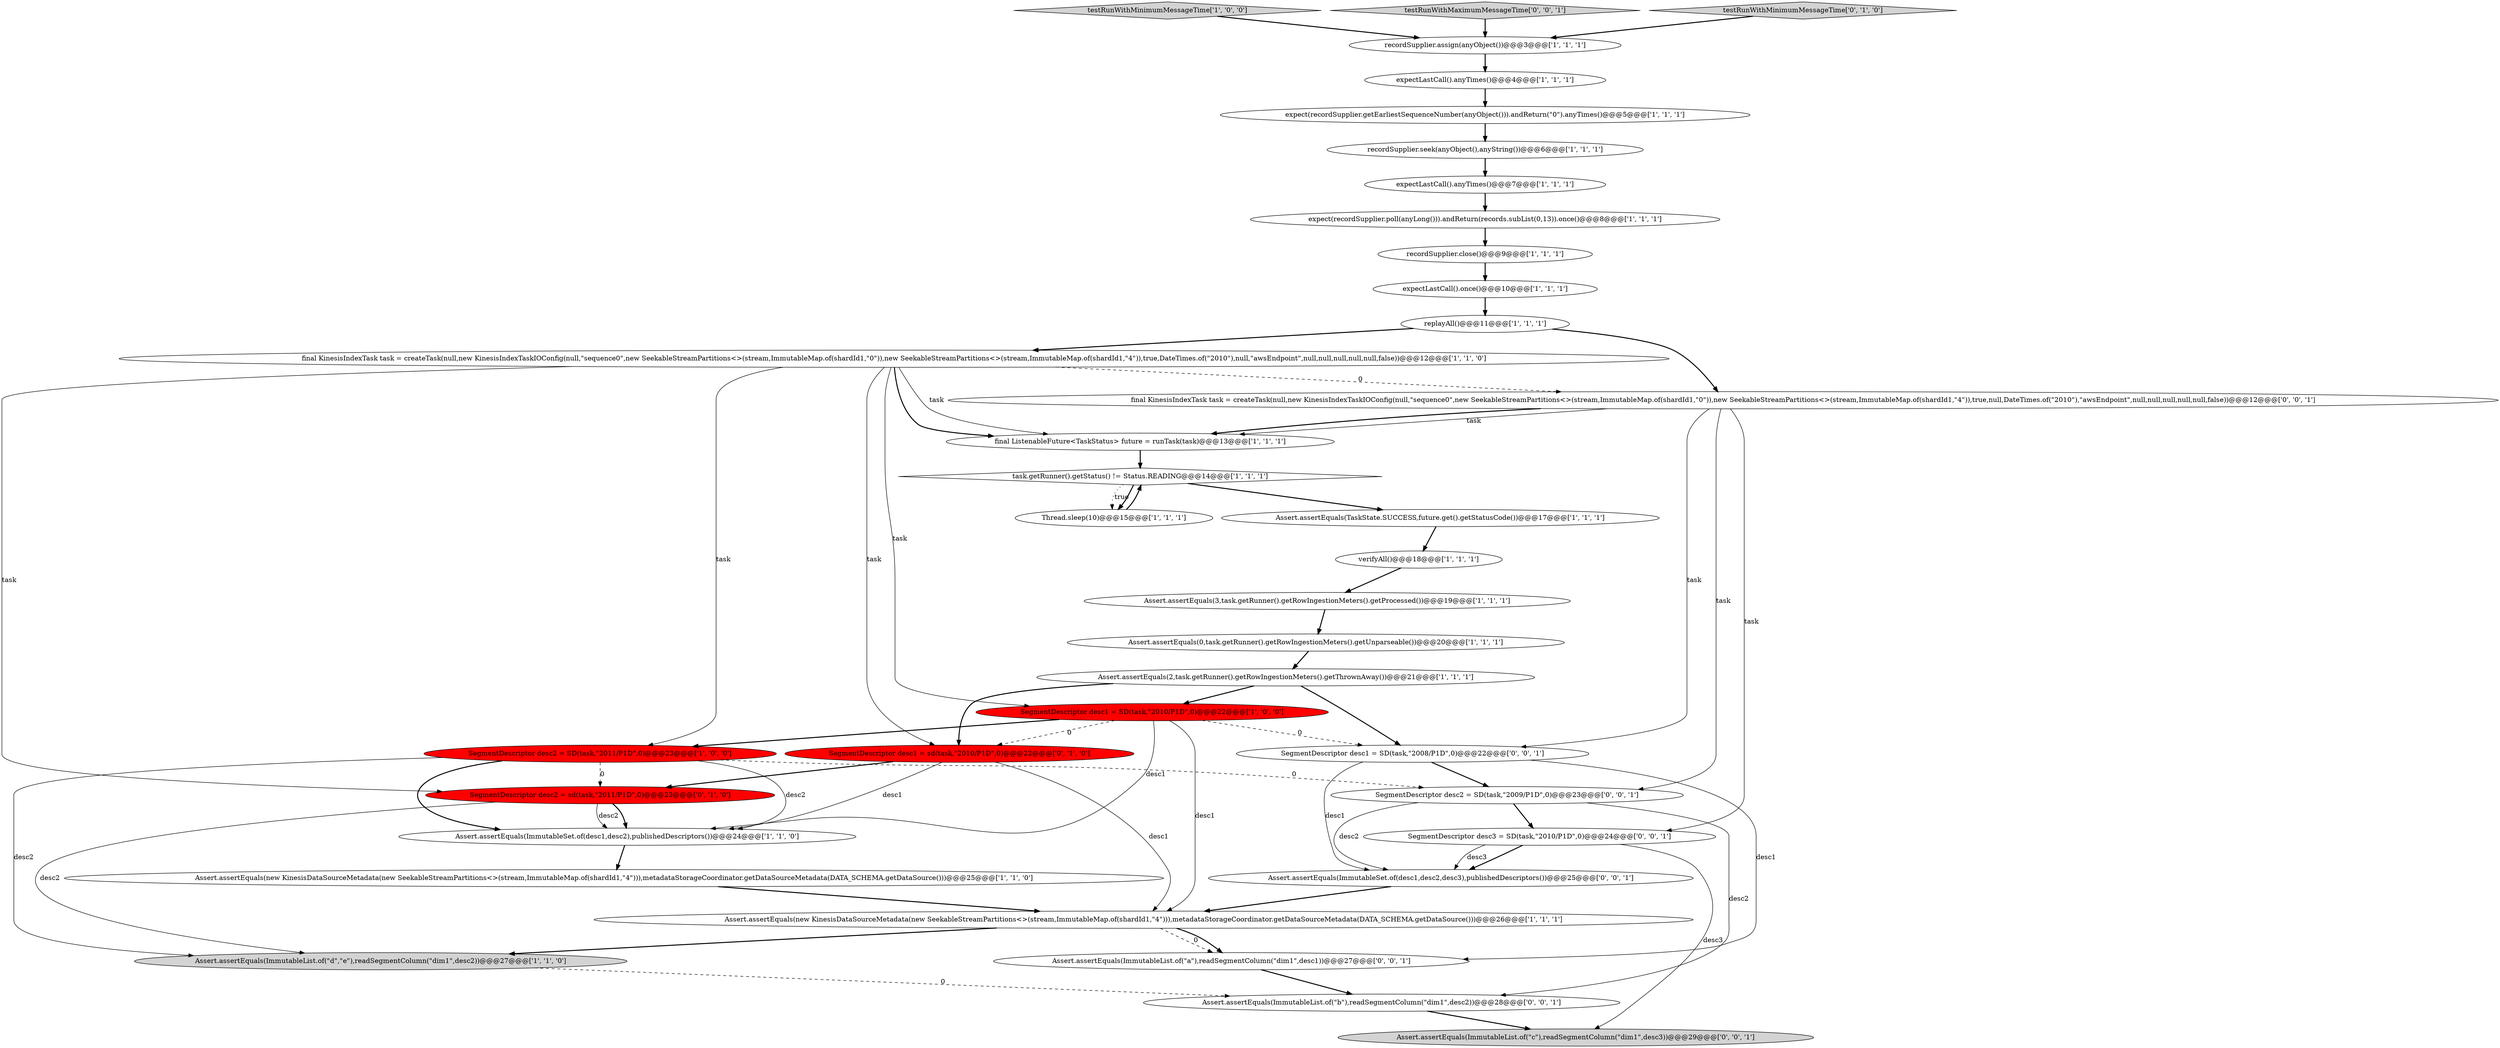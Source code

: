 digraph {
15 [style = filled, label = "Assert.assertEquals(TaskState.SUCCESS,future.get().getStatusCode())@@@17@@@['1', '1', '1']", fillcolor = white, shape = ellipse image = "AAA0AAABBB1BBB"];
2 [style = filled, label = "SegmentDescriptor desc2 = SD(task,\"2011/P1D\",0)@@@23@@@['1', '0', '0']", fillcolor = red, shape = ellipse image = "AAA1AAABBB1BBB"];
20 [style = filled, label = "expectLastCall().once()@@@10@@@['1', '1', '1']", fillcolor = white, shape = ellipse image = "AAA0AAABBB1BBB"];
10 [style = filled, label = "Thread.sleep(10)@@@15@@@['1', '1', '1']", fillcolor = white, shape = ellipse image = "AAA0AAABBB1BBB"];
5 [style = filled, label = "final KinesisIndexTask task = createTask(null,new KinesisIndexTaskIOConfig(null,\"sequence0\",new SeekableStreamPartitions<>(stream,ImmutableMap.of(shardId1,\"0\")),new SeekableStreamPartitions<>(stream,ImmutableMap.of(shardId1,\"4\")),true,DateTimes.of(\"2010\"),null,\"awsEndpoint\",null,null,null,null,null,false))@@@12@@@['1', '1', '0']", fillcolor = white, shape = ellipse image = "AAA0AAABBB1BBB"];
6 [style = filled, label = "task.getRunner().getStatus() != Status.READING@@@14@@@['1', '1', '1']", fillcolor = white, shape = diamond image = "AAA0AAABBB1BBB"];
21 [style = filled, label = "Assert.assertEquals(new KinesisDataSourceMetadata(new SeekableStreamPartitions<>(stream,ImmutableMap.of(shardId1,\"4\"))),metadataStorageCoordinator.getDataSourceMetadata(DATA_SCHEMA.getDataSource()))@@@26@@@['1', '1', '1']", fillcolor = white, shape = ellipse image = "AAA0AAABBB1BBB"];
9 [style = filled, label = "SegmentDescriptor desc1 = SD(task,\"2010/P1D\",0)@@@22@@@['1', '0', '0']", fillcolor = red, shape = ellipse image = "AAA1AAABBB1BBB"];
22 [style = filled, label = "replayAll()@@@11@@@['1', '1', '1']", fillcolor = white, shape = ellipse image = "AAA0AAABBB1BBB"];
27 [style = filled, label = "SegmentDescriptor desc2 = sd(task,\"2011/P1D\",0)@@@23@@@['0', '1', '0']", fillcolor = red, shape = ellipse image = "AAA1AAABBB2BBB"];
35 [style = filled, label = "SegmentDescriptor desc2 = SD(task,\"2009/P1D\",0)@@@23@@@['0', '0', '1']", fillcolor = white, shape = ellipse image = "AAA0AAABBB3BBB"];
25 [style = filled, label = "SegmentDescriptor desc1 = sd(task,\"2010/P1D\",0)@@@22@@@['0', '1', '0']", fillcolor = red, shape = ellipse image = "AAA1AAABBB2BBB"];
7 [style = filled, label = "expect(recordSupplier.getEarliestSequenceNumber(anyObject())).andReturn(\"0\").anyTimes()@@@5@@@['1', '1', '1']", fillcolor = white, shape = ellipse image = "AAA0AAABBB1BBB"];
24 [style = filled, label = "recordSupplier.close()@@@9@@@['1', '1', '1']", fillcolor = white, shape = ellipse image = "AAA0AAABBB1BBB"];
0 [style = filled, label = "Assert.assertEquals(0,task.getRunner().getRowIngestionMeters().getUnparseable())@@@20@@@['1', '1', '1']", fillcolor = white, shape = ellipse image = "AAA0AAABBB1BBB"];
12 [style = filled, label = "expectLastCall().anyTimes()@@@4@@@['1', '1', '1']", fillcolor = white, shape = ellipse image = "AAA0AAABBB1BBB"];
8 [style = filled, label = "final ListenableFuture<TaskStatus> future = runTask(task)@@@13@@@['1', '1', '1']", fillcolor = white, shape = ellipse image = "AAA0AAABBB1BBB"];
36 [style = filled, label = "SegmentDescriptor desc1 = SD(task,\"2008/P1D\",0)@@@22@@@['0', '0', '1']", fillcolor = white, shape = ellipse image = "AAA0AAABBB3BBB"];
30 [style = filled, label = "final KinesisIndexTask task = createTask(null,new KinesisIndexTaskIOConfig(null,\"sequence0\",new SeekableStreamPartitions<>(stream,ImmutableMap.of(shardId1,\"0\")),new SeekableStreamPartitions<>(stream,ImmutableMap.of(shardId1,\"4\")),true,null,DateTimes.of(\"2010\"),\"awsEndpoint\",null,null,null,null,null,false))@@@12@@@['0', '0', '1']", fillcolor = white, shape = ellipse image = "AAA0AAABBB3BBB"];
18 [style = filled, label = "Assert.assertEquals(ImmutableSet.of(desc1,desc2),publishedDescriptors())@@@24@@@['1', '1', '0']", fillcolor = white, shape = ellipse image = "AAA0AAABBB1BBB"];
34 [style = filled, label = "Assert.assertEquals(ImmutableList.of(\"c\"),readSegmentColumn(\"dim1\",desc3))@@@29@@@['0', '0', '1']", fillcolor = lightgray, shape = ellipse image = "AAA0AAABBB3BBB"];
31 [style = filled, label = "Assert.assertEquals(ImmutableSet.of(desc1,desc2,desc3),publishedDescriptors())@@@25@@@['0', '0', '1']", fillcolor = white, shape = ellipse image = "AAA0AAABBB3BBB"];
19 [style = filled, label = "Assert.assertEquals(ImmutableList.of(\"d\",\"e\"),readSegmentColumn(\"dim1\",desc2))@@@27@@@['1', '1', '0']", fillcolor = lightgray, shape = ellipse image = "AAA0AAABBB1BBB"];
17 [style = filled, label = "expectLastCall().anyTimes()@@@7@@@['1', '1', '1']", fillcolor = white, shape = ellipse image = "AAA0AAABBB1BBB"];
3 [style = filled, label = "testRunWithMinimumMessageTime['1', '0', '0']", fillcolor = lightgray, shape = diamond image = "AAA0AAABBB1BBB"];
16 [style = filled, label = "verifyAll()@@@18@@@['1', '1', '1']", fillcolor = white, shape = ellipse image = "AAA0AAABBB1BBB"];
28 [style = filled, label = "Assert.assertEquals(ImmutableList.of(\"a\"),readSegmentColumn(\"dim1\",desc1))@@@27@@@['0', '0', '1']", fillcolor = white, shape = ellipse image = "AAA0AAABBB3BBB"];
29 [style = filled, label = "SegmentDescriptor desc3 = SD(task,\"2010/P1D\",0)@@@24@@@['0', '0', '1']", fillcolor = white, shape = ellipse image = "AAA0AAABBB3BBB"];
32 [style = filled, label = "testRunWithMaximumMessageTime['0', '0', '1']", fillcolor = lightgray, shape = diamond image = "AAA0AAABBB3BBB"];
33 [style = filled, label = "Assert.assertEquals(ImmutableList.of(\"b\"),readSegmentColumn(\"dim1\",desc2))@@@28@@@['0', '0', '1']", fillcolor = white, shape = ellipse image = "AAA0AAABBB3BBB"];
1 [style = filled, label = "Assert.assertEquals(new KinesisDataSourceMetadata(new SeekableStreamPartitions<>(stream,ImmutableMap.of(shardId1,\"4\"))),metadataStorageCoordinator.getDataSourceMetadata(DATA_SCHEMA.getDataSource()))@@@25@@@['1', '1', '0']", fillcolor = white, shape = ellipse image = "AAA0AAABBB1BBB"];
11 [style = filled, label = "expect(recordSupplier.poll(anyLong())).andReturn(records.subList(0,13)).once()@@@8@@@['1', '1', '1']", fillcolor = white, shape = ellipse image = "AAA0AAABBB1BBB"];
13 [style = filled, label = "recordSupplier.seek(anyObject(),anyString())@@@6@@@['1', '1', '1']", fillcolor = white, shape = ellipse image = "AAA0AAABBB1BBB"];
23 [style = filled, label = "Assert.assertEquals(3,task.getRunner().getRowIngestionMeters().getProcessed())@@@19@@@['1', '1', '1']", fillcolor = white, shape = ellipse image = "AAA0AAABBB1BBB"];
4 [style = filled, label = "Assert.assertEquals(2,task.getRunner().getRowIngestionMeters().getThrownAway())@@@21@@@['1', '1', '1']", fillcolor = white, shape = ellipse image = "AAA0AAABBB1BBB"];
14 [style = filled, label = "recordSupplier.assign(anyObject())@@@3@@@['1', '1', '1']", fillcolor = white, shape = ellipse image = "AAA0AAABBB1BBB"];
26 [style = filled, label = "testRunWithMinimumMessageTime['0', '1', '0']", fillcolor = lightgray, shape = diamond image = "AAA0AAABBB2BBB"];
7->13 [style = bold, label=""];
30->29 [style = solid, label="task"];
4->9 [style = bold, label=""];
9->36 [style = dashed, label="0"];
5->8 [style = bold, label=""];
27->18 [style = bold, label=""];
5->9 [style = solid, label="task"];
35->29 [style = bold, label=""];
21->19 [style = bold, label=""];
4->25 [style = bold, label=""];
2->18 [style = solid, label="desc2"];
27->18 [style = solid, label="desc2"];
9->2 [style = bold, label=""];
21->28 [style = dashed, label="0"];
2->35 [style = dashed, label="0"];
30->36 [style = solid, label="task"];
29->31 [style = bold, label=""];
3->14 [style = bold, label=""];
26->14 [style = bold, label=""];
2->27 [style = dashed, label="0"];
2->18 [style = bold, label=""];
32->14 [style = bold, label=""];
36->31 [style = solid, label="desc1"];
8->6 [style = bold, label=""];
31->21 [style = bold, label=""];
5->8 [style = solid, label="task"];
9->21 [style = solid, label="desc1"];
16->23 [style = bold, label=""];
25->18 [style = solid, label="desc1"];
35->33 [style = solid, label="desc2"];
25->21 [style = solid, label="desc1"];
11->24 [style = bold, label=""];
15->16 [style = bold, label=""];
23->0 [style = bold, label=""];
30->35 [style = solid, label="task"];
22->5 [style = bold, label=""];
10->6 [style = bold, label=""];
12->7 [style = bold, label=""];
22->30 [style = bold, label=""];
6->15 [style = bold, label=""];
21->28 [style = bold, label=""];
35->31 [style = solid, label="desc2"];
20->22 [style = bold, label=""];
24->20 [style = bold, label=""];
6->10 [style = dotted, label="true"];
25->27 [style = bold, label=""];
13->17 [style = bold, label=""];
29->34 [style = solid, label="desc3"];
9->18 [style = solid, label="desc1"];
28->33 [style = bold, label=""];
18->1 [style = bold, label=""];
0->4 [style = bold, label=""];
1->21 [style = bold, label=""];
5->30 [style = dashed, label="0"];
6->10 [style = bold, label=""];
14->12 [style = bold, label=""];
9->25 [style = dashed, label="0"];
5->2 [style = solid, label="task"];
27->19 [style = solid, label="desc2"];
30->8 [style = solid, label="task"];
2->19 [style = solid, label="desc2"];
4->36 [style = bold, label=""];
30->8 [style = bold, label=""];
36->35 [style = bold, label=""];
5->25 [style = solid, label="task"];
5->27 [style = solid, label="task"];
19->33 [style = dashed, label="0"];
33->34 [style = bold, label=""];
36->28 [style = solid, label="desc1"];
29->31 [style = solid, label="desc3"];
17->11 [style = bold, label=""];
}
